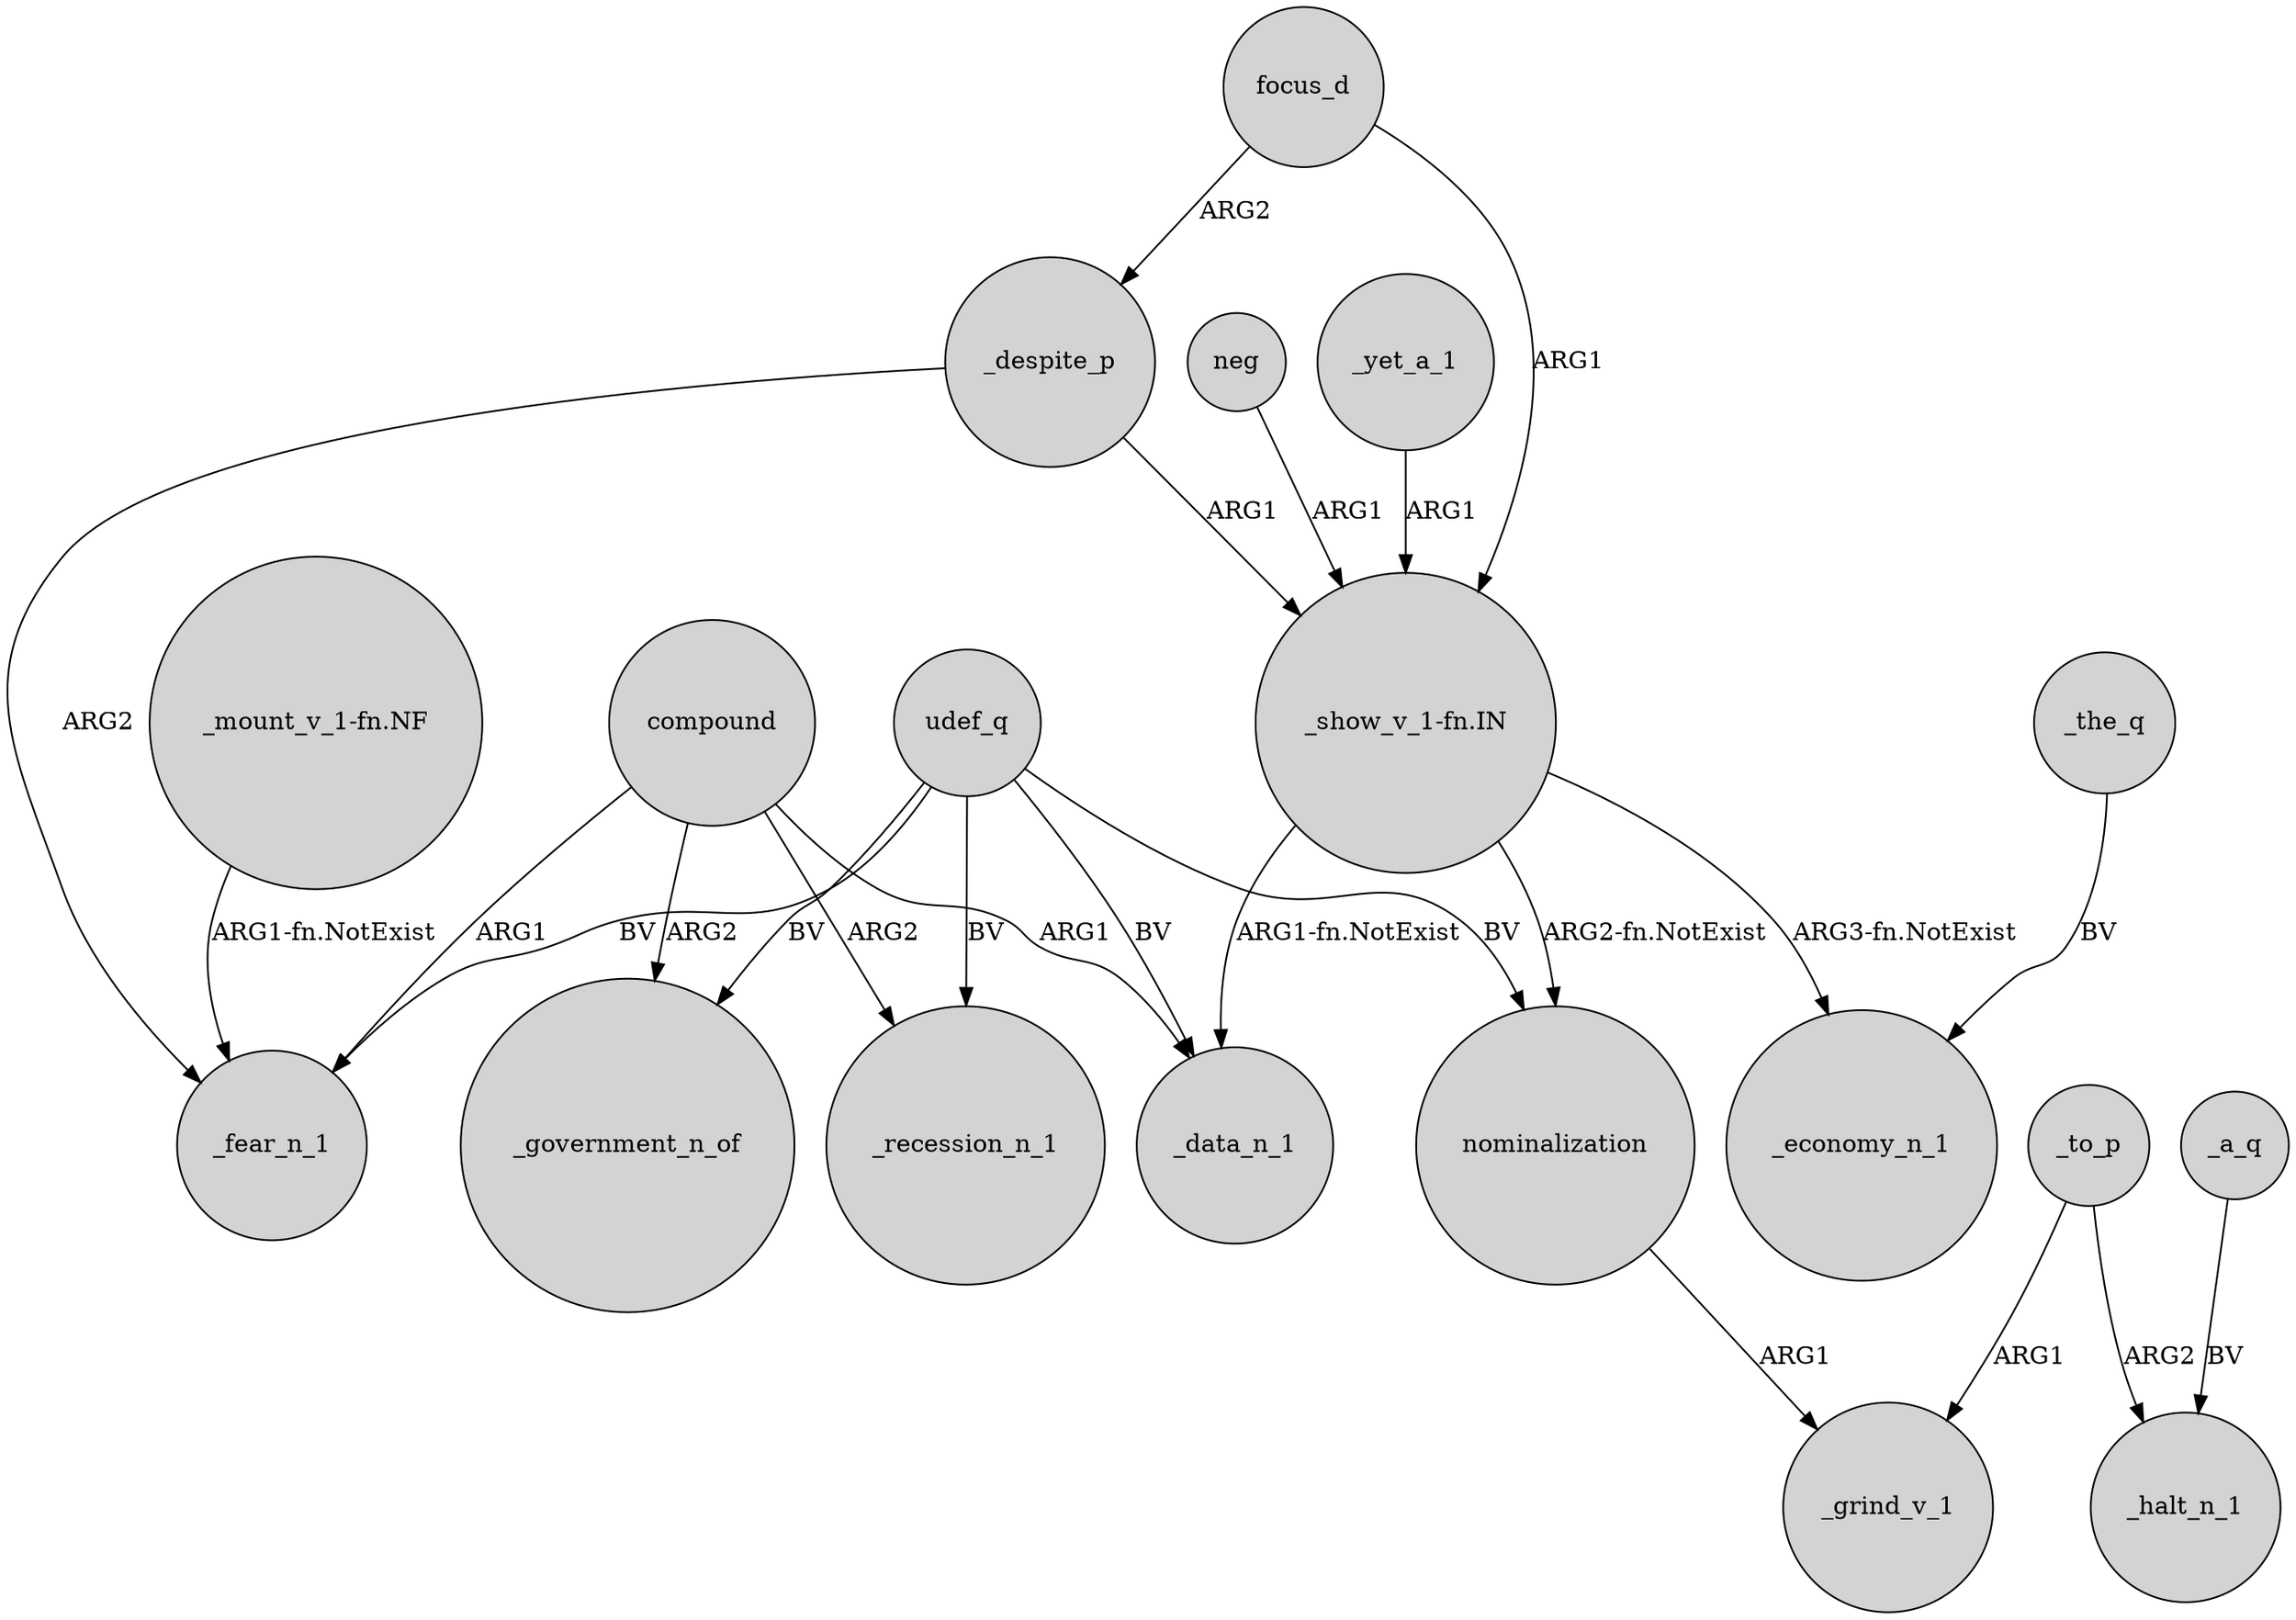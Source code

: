 digraph {
	node [shape=circle style=filled]
	focus_d -> "_show_v_1-fn.IN" [label=ARG1]
	"_mount_v_1-fn.NF" -> _fear_n_1 [label="ARG1-fn.NotExist"]
	compound -> _government_n_of [label=ARG2]
	udef_q -> _government_n_of [label=BV]
	compound -> _recession_n_1 [label=ARG2]
	_the_q -> _economy_n_1 [label=BV]
	focus_d -> _despite_p [label=ARG2]
	compound -> _data_n_1 [label=ARG1]
	neg -> "_show_v_1-fn.IN" [label=ARG1]
	_despite_p -> "_show_v_1-fn.IN" [label=ARG1]
	udef_q -> _fear_n_1 [label=BV]
	_to_p -> _halt_n_1 [label=ARG2]
	"_show_v_1-fn.IN" -> nominalization [label="ARG2-fn.NotExist"]
	nominalization -> _grind_v_1 [label=ARG1]
	udef_q -> _data_n_1 [label=BV]
	_a_q -> _halt_n_1 [label=BV]
	_yet_a_1 -> "_show_v_1-fn.IN" [label=ARG1]
	_to_p -> _grind_v_1 [label=ARG1]
	udef_q -> _recession_n_1 [label=BV]
	compound -> _fear_n_1 [label=ARG1]
	"_show_v_1-fn.IN" -> _economy_n_1 [label="ARG3-fn.NotExist"]
	"_show_v_1-fn.IN" -> _data_n_1 [label="ARG1-fn.NotExist"]
	udef_q -> nominalization [label=BV]
	_despite_p -> _fear_n_1 [label=ARG2]
}
